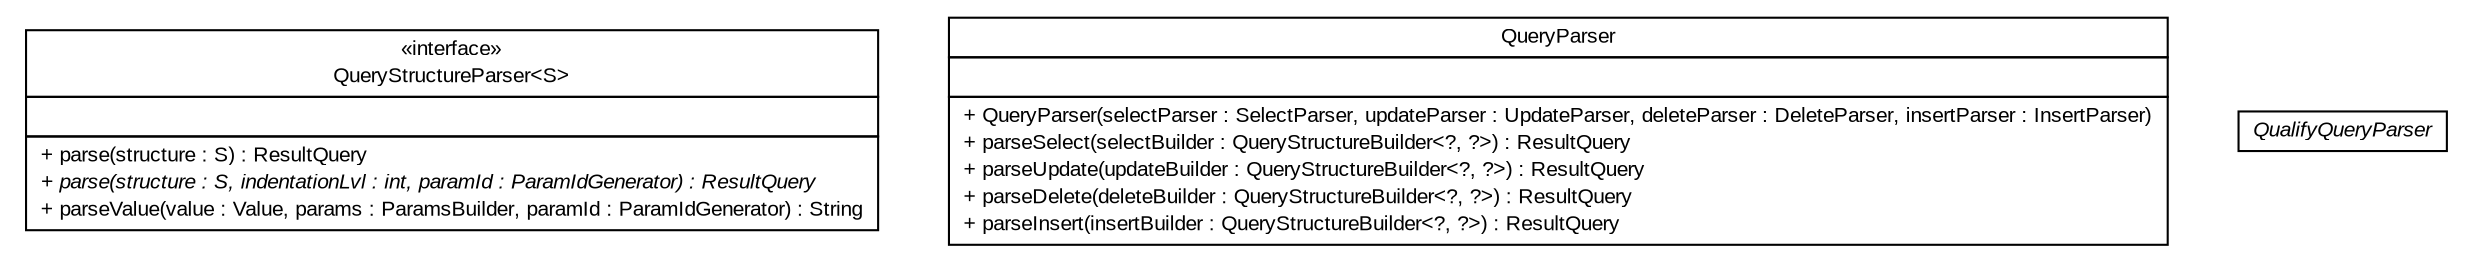 #!/usr/local/bin/dot
#
# Class diagram 
# Generated by UMLGraph version R5_6 (http://www.umlgraph.org/)
#

digraph G {
	edge [fontname="arial",fontsize=10,labelfontname="arial",labelfontsize=10];
	node [fontname="arial",fontsize=10,shape=plaintext];
	nodesep=0.25;
	ranksep=0.5;
	// br.gov.to.sefaz.persistence.query.parser.QueryStructureParser<S>
	c3283 [label=<<table title="br.gov.to.sefaz.persistence.query.parser.QueryStructureParser" border="0" cellborder="1" cellspacing="0" cellpadding="2" port="p" href="./QueryStructureParser.html">
		<tr><td><table border="0" cellspacing="0" cellpadding="1">
<tr><td align="center" balign="center"> &#171;interface&#187; </td></tr>
<tr><td align="center" balign="center"> QueryStructureParser&lt;S&gt; </td></tr>
		</table></td></tr>
		<tr><td><table border="0" cellspacing="0" cellpadding="1">
<tr><td align="left" balign="left">  </td></tr>
		</table></td></tr>
		<tr><td><table border="0" cellspacing="0" cellpadding="1">
<tr><td align="left" balign="left"> + parse(structure : S) : ResultQuery </td></tr>
<tr><td align="left" balign="left"><font face="arial italic" point-size="10.0"> + parse(structure : S, indentationLvl : int, paramId : ParamIdGenerator) : ResultQuery </font></td></tr>
<tr><td align="left" balign="left"> + parseValue(value : Value, params : ParamsBuilder, paramId : ParamIdGenerator) : String </td></tr>
		</table></td></tr>
		</table>>, URL="./QueryStructureParser.html", fontname="arial", fontcolor="black", fontsize=10.0];
	// br.gov.to.sefaz.persistence.query.parser.QueryParser
	c3284 [label=<<table title="br.gov.to.sefaz.persistence.query.parser.QueryParser" border="0" cellborder="1" cellspacing="0" cellpadding="2" port="p" href="./QueryParser.html">
		<tr><td><table border="0" cellspacing="0" cellpadding="1">
<tr><td align="center" balign="center"> QueryParser </td></tr>
		</table></td></tr>
		<tr><td><table border="0" cellspacing="0" cellpadding="1">
<tr><td align="left" balign="left">  </td></tr>
		</table></td></tr>
		<tr><td><table border="0" cellspacing="0" cellpadding="1">
<tr><td align="left" balign="left"> + QueryParser(selectParser : SelectParser, updateParser : UpdateParser, deleteParser : DeleteParser, insertParser : InsertParser) </td></tr>
<tr><td align="left" balign="left"> + parseSelect(selectBuilder : QueryStructureBuilder&lt;?, ?&gt;) : ResultQuery </td></tr>
<tr><td align="left" balign="left"> + parseUpdate(updateBuilder : QueryStructureBuilder&lt;?, ?&gt;) : ResultQuery </td></tr>
<tr><td align="left" balign="left"> + parseDelete(deleteBuilder : QueryStructureBuilder&lt;?, ?&gt;) : ResultQuery </td></tr>
<tr><td align="left" balign="left"> + parseInsert(insertBuilder : QueryStructureBuilder&lt;?, ?&gt;) : ResultQuery </td></tr>
		</table></td></tr>
		</table>>, URL="./QueryParser.html", fontname="arial", fontcolor="black", fontsize=10.0];
	// br.gov.to.sefaz.persistence.query.parser.QualifyQueryParser
	c3285 [label=<<table title="br.gov.to.sefaz.persistence.query.parser.QualifyQueryParser" border="0" cellborder="1" cellspacing="0" cellpadding="2" port="p" href="./QualifyQueryParser.html">
		<tr><td><table border="0" cellspacing="0" cellpadding="1">
<tr><td align="center" balign="center"><font face="arial italic"> QualifyQueryParser </font></td></tr>
		</table></td></tr>
		</table>>, URL="./QualifyQueryParser.html", fontname="arial", fontcolor="black", fontsize=10.0];
}

